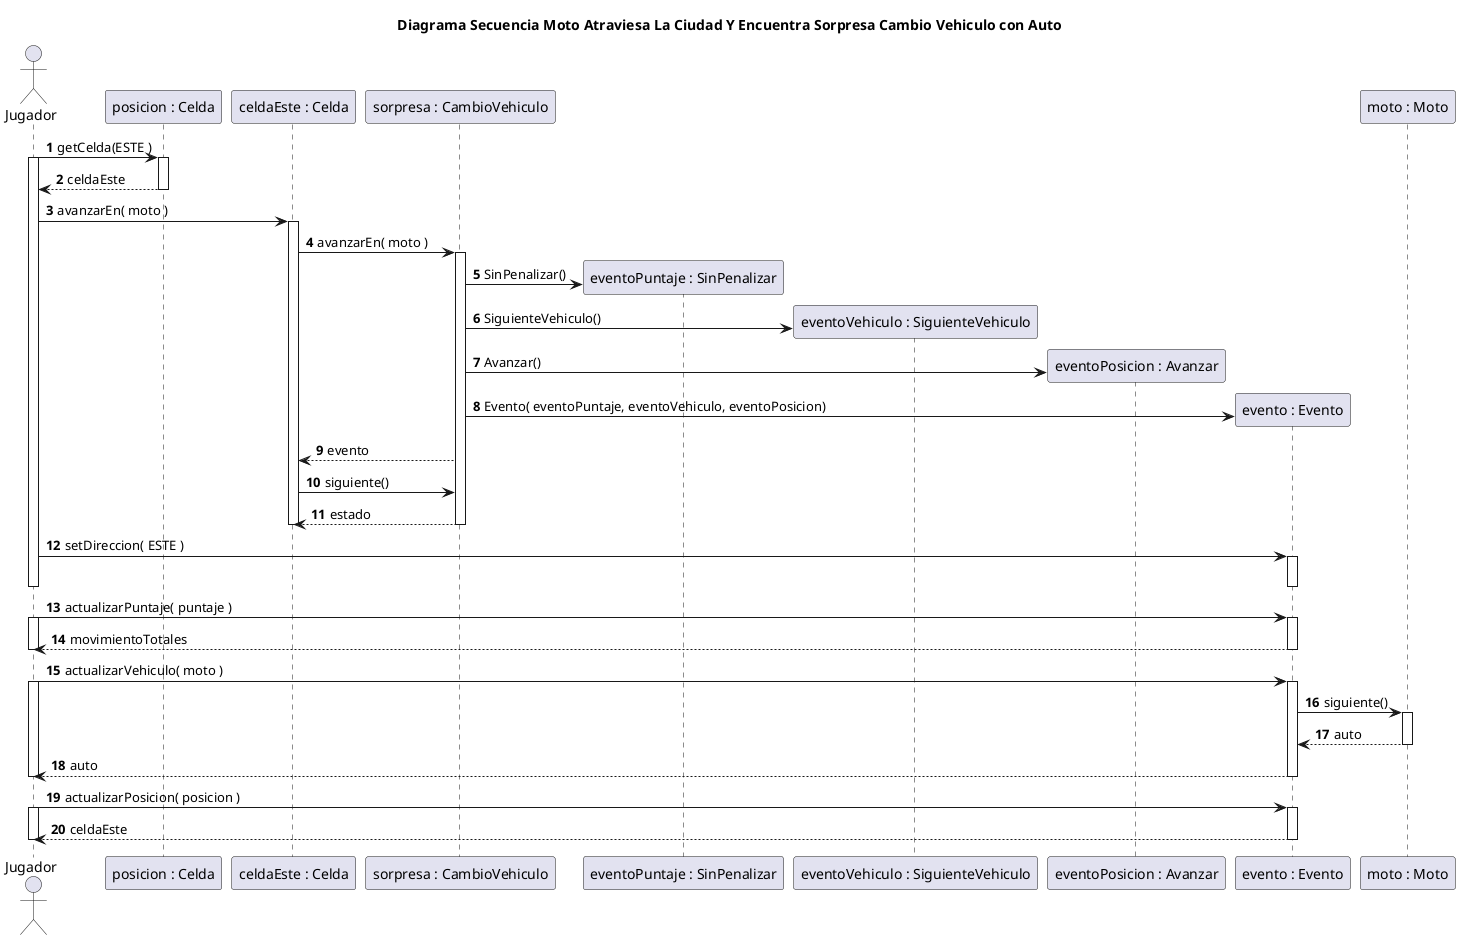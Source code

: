 @startuml
title Diagrama Secuencia Moto Atraviesa La Ciudad Y Encuentra Sorpresa Cambio Vehiculo con Auto

autonumber

actor Jugador

Jugador -> "posicion : Celda"++: getCelda(ESTE )

activate Jugador
"posicion : Celda" --> Jugador: celdaEste
deactivate "posicion : Celda"
Jugador -> "celdaEste : Celda"++: avanzarEn( moto )


"celdaEste : Celda" -> "sorpresa : CambioVehiculo"++: avanzarEn( moto )

create "eventoPuntaje : SinPenalizar"
"sorpresa : CambioVehiculo"-> "eventoPuntaje : SinPenalizar": SinPenalizar()

create "eventoVehiculo : SiguienteVehiculo"
"sorpresa : CambioVehiculo" -> "eventoVehiculo : SiguienteVehiculo": SiguienteVehiculo()

create "eventoPosicion : Avanzar"
"sorpresa : CambioVehiculo"  -> "eventoPosicion : Avanzar": Avanzar()

create "evento : Evento"
"sorpresa : CambioVehiculo"  -> "evento : Evento": Evento( eventoPuntaje, eventoVehiculo, eventoPosicion)

"sorpresa : CambioVehiculo" --> "celdaEste : Celda": evento
"celdaEste : Celda" -> "sorpresa : CambioVehiculo": siguiente()
"sorpresa : CambioVehiculo" --> "celdaEste : Celda"--: estado
deactivate "celdaEste : Celda"

Jugador -> "evento : Evento"++: setDireccion( ESTE )
deactivate "evento : Evento"

deactivate Jugador


Jugador -> "evento : Evento"++: actualizarPuntaje( puntaje )
activate Jugador
Jugador <-- "evento : Evento"--: movimientoTotales
deactivate Jugador

Jugador -> "evento : Evento"++: actualizarVehiculo( moto )
activate Jugador
"evento : Evento" -> "moto : Moto"++: siguiente()
"moto : Moto" --> "evento : Evento"--: auto
Jugador <-- "evento : Evento"--: auto
deactivate Jugador


Jugador -> "evento : Evento"++: actualizarPosicion( posicion )
activate Jugador
Jugador <-- "evento : Evento"--: celdaEste
deactivate Jugador

@enduml